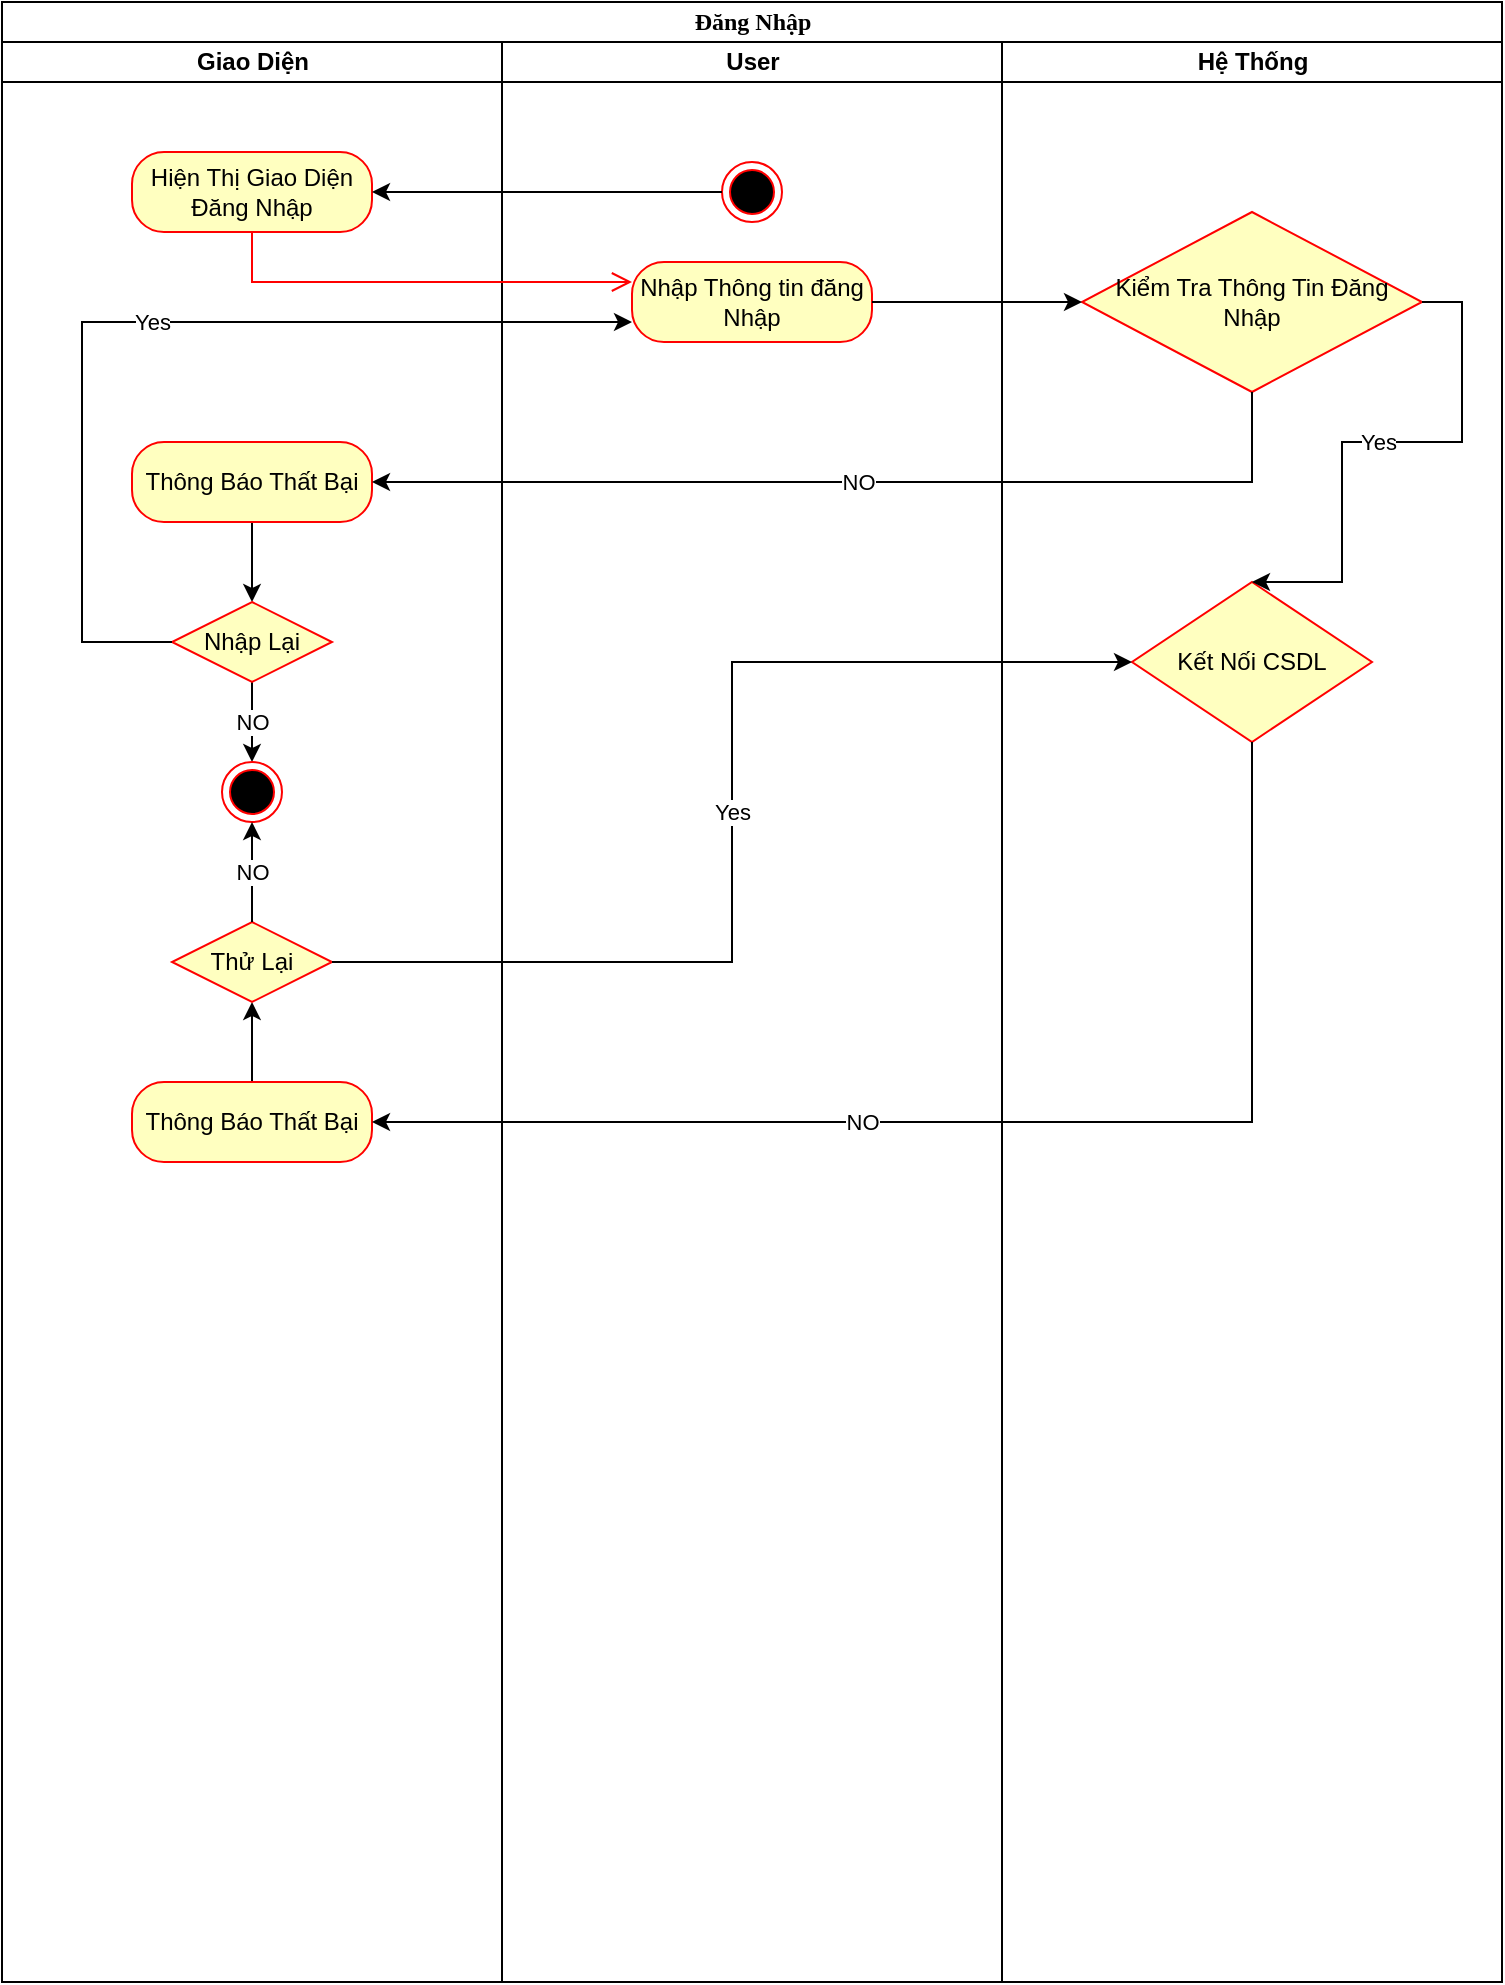 <mxfile version="15.6.2" type="github">
  <diagram name="Page-1" id="0783ab3e-0a74-02c8-0abd-f7b4e66b4bec">
    <mxGraphModel dx="1378" dy="770" grid="1" gridSize="10" guides="1" tooltips="1" connect="1" arrows="1" fold="1" page="1" pageScale="1" pageWidth="850" pageHeight="1100" background="none" math="0" shadow="0">
      <root>
        <mxCell id="0" />
        <mxCell id="1" parent="0" />
        <mxCell id="1c1d494c118603dd-1" value="Đăng Nhập" style="swimlane;html=1;childLayout=stackLayout;startSize=20;rounded=0;shadow=0;comic=0;labelBackgroundColor=none;strokeWidth=1;fontFamily=Verdana;fontSize=12;align=center;" parent="1" vertex="1">
          <mxGeometry x="40" y="20" width="750" height="990" as="geometry" />
        </mxCell>
        <mxCell id="1c1d494c118603dd-2" value="Giao Diện" style="swimlane;html=1;startSize=20;" parent="1c1d494c118603dd-1" vertex="1">
          <mxGeometry y="20" width="250" height="970" as="geometry" />
        </mxCell>
        <mxCell id="ZDRnTC2MWDr4UBDBl4C0-7" value="Hiện Thị Giao Diện Đăng Nhập" style="rounded=1;whiteSpace=wrap;html=1;arcSize=40;fontColor=#000000;fillColor=#ffffc0;strokeColor=#ff0000;" vertex="1" parent="1c1d494c118603dd-2">
          <mxGeometry x="65" y="55" width="120" height="40" as="geometry" />
        </mxCell>
        <mxCell id="ZDRnTC2MWDr4UBDBl4C0-25" style="edgeStyle=orthogonalEdgeStyle;rounded=0;orthogonalLoop=1;jettySize=auto;html=1;" edge="1" parent="1c1d494c118603dd-2" source="ZDRnTC2MWDr4UBDBl4C0-19" target="ZDRnTC2MWDr4UBDBl4C0-22">
          <mxGeometry relative="1" as="geometry" />
        </mxCell>
        <mxCell id="ZDRnTC2MWDr4UBDBl4C0-19" value="Thông Báo Thất Bại" style="rounded=1;whiteSpace=wrap;html=1;arcSize=40;fontColor=#000000;fillColor=#ffffc0;strokeColor=#ff0000;" vertex="1" parent="1c1d494c118603dd-2">
          <mxGeometry x="65" y="200" width="120" height="40" as="geometry" />
        </mxCell>
        <mxCell id="ZDRnTC2MWDr4UBDBl4C0-35" value="NO" style="edgeStyle=orthogonalEdgeStyle;rounded=0;orthogonalLoop=1;jettySize=auto;html=1;entryX=0.5;entryY=0;entryDx=0;entryDy=0;" edge="1" parent="1c1d494c118603dd-2" source="ZDRnTC2MWDr4UBDBl4C0-22" target="ZDRnTC2MWDr4UBDBl4C0-34">
          <mxGeometry relative="1" as="geometry" />
        </mxCell>
        <mxCell id="ZDRnTC2MWDr4UBDBl4C0-22" value="Nhập Lại" style="rhombus;whiteSpace=wrap;html=1;fillColor=#ffffc0;strokeColor=#ff0000;" vertex="1" parent="1c1d494c118603dd-2">
          <mxGeometry x="85" y="280" width="80" height="40" as="geometry" />
        </mxCell>
        <mxCell id="ZDRnTC2MWDr4UBDBl4C0-31" style="edgeStyle=orthogonalEdgeStyle;rounded=0;orthogonalLoop=1;jettySize=auto;html=1;entryX=0.5;entryY=1;entryDx=0;entryDy=0;" edge="1" parent="1c1d494c118603dd-2" source="ZDRnTC2MWDr4UBDBl4C0-28" target="ZDRnTC2MWDr4UBDBl4C0-30">
          <mxGeometry relative="1" as="geometry" />
        </mxCell>
        <mxCell id="ZDRnTC2MWDr4UBDBl4C0-28" value="Thông Báo Thất Bại" style="rounded=1;whiteSpace=wrap;html=1;arcSize=40;fontColor=#000000;fillColor=#ffffc0;strokeColor=#ff0000;" vertex="1" parent="1c1d494c118603dd-2">
          <mxGeometry x="65" y="520" width="120" height="40" as="geometry" />
        </mxCell>
        <mxCell id="ZDRnTC2MWDr4UBDBl4C0-30" value="Thử Lại" style="rhombus;whiteSpace=wrap;html=1;fillColor=#ffffc0;strokeColor=#ff0000;" vertex="1" parent="1c1d494c118603dd-2">
          <mxGeometry x="85" y="440" width="80" height="40" as="geometry" />
        </mxCell>
        <mxCell id="ZDRnTC2MWDr4UBDBl4C0-34" value="" style="ellipse;html=1;shape=endState;fillColor=#000000;strokeColor=#ff0000;" vertex="1" parent="1c1d494c118603dd-2">
          <mxGeometry x="110" y="360" width="30" height="30" as="geometry" />
        </mxCell>
        <mxCell id="ZDRnTC2MWDr4UBDBl4C0-33" value="NO" style="edgeStyle=orthogonalEdgeStyle;rounded=0;orthogonalLoop=1;jettySize=auto;html=1;entryX=0.5;entryY=1;entryDx=0;entryDy=0;" edge="1" parent="1c1d494c118603dd-2" source="ZDRnTC2MWDr4UBDBl4C0-30" target="ZDRnTC2MWDr4UBDBl4C0-34">
          <mxGeometry relative="1" as="geometry">
            <mxPoint x="125" y="380" as="targetPoint" />
          </mxGeometry>
        </mxCell>
        <mxCell id="ZDRnTC2MWDr4UBDBl4C0-1" value="User" style="swimlane;html=1;startSize=20;" vertex="1" parent="1c1d494c118603dd-1">
          <mxGeometry x="250" y="20" width="250" height="970" as="geometry" />
        </mxCell>
        <mxCell id="ZDRnTC2MWDr4UBDBl4C0-5" value="" style="ellipse;html=1;shape=endState;fillColor=#000000;strokeColor=#ff0000;" vertex="1" parent="ZDRnTC2MWDr4UBDBl4C0-1">
          <mxGeometry x="110" y="60" width="30" height="30" as="geometry" />
        </mxCell>
        <mxCell id="ZDRnTC2MWDr4UBDBl4C0-10" value="Nhập Thông tin đăng Nhập" style="rounded=1;whiteSpace=wrap;html=1;arcSize=40;fontColor=#000000;fillColor=#ffffc0;strokeColor=#ff0000;" vertex="1" parent="ZDRnTC2MWDr4UBDBl4C0-1">
          <mxGeometry x="65" y="110" width="120" height="40" as="geometry" />
        </mxCell>
        <mxCell id="ZDRnTC2MWDr4UBDBl4C0-2" value="Hệ Thống" style="swimlane;html=1;startSize=20;" vertex="1" parent="1c1d494c118603dd-1">
          <mxGeometry x="500" y="20" width="250" height="970" as="geometry" />
        </mxCell>
        <mxCell id="ZDRnTC2MWDr4UBDBl4C0-14" value="Kiểm Tra Thông Tin Đăng Nhập" style="rhombus;whiteSpace=wrap;html=1;fillColor=#ffffc0;strokeColor=#ff0000;" vertex="1" parent="ZDRnTC2MWDr4UBDBl4C0-2">
          <mxGeometry x="40" y="85" width="170" height="90" as="geometry" />
        </mxCell>
        <mxCell id="ZDRnTC2MWDr4UBDBl4C0-21" value="Kết Nối CSDL" style="rhombus;whiteSpace=wrap;html=1;fillColor=#ffffc0;strokeColor=#ff0000;" vertex="1" parent="ZDRnTC2MWDr4UBDBl4C0-2">
          <mxGeometry x="65" y="270" width="120" height="80" as="geometry" />
        </mxCell>
        <mxCell id="ZDRnTC2MWDr4UBDBl4C0-20" value="Yes" style="edgeStyle=orthogonalEdgeStyle;rounded=0;orthogonalLoop=1;jettySize=auto;html=1;entryX=0.5;entryY=0;entryDx=0;entryDy=0;" edge="1" parent="ZDRnTC2MWDr4UBDBl4C0-2" source="ZDRnTC2MWDr4UBDBl4C0-14" target="ZDRnTC2MWDr4UBDBl4C0-21">
          <mxGeometry relative="1" as="geometry">
            <mxPoint x="190" y="320" as="targetPoint" />
            <Array as="points">
              <mxPoint x="230" y="130" />
              <mxPoint x="230" y="200" />
              <mxPoint x="170" y="200" />
              <mxPoint x="170" y="270" />
            </Array>
          </mxGeometry>
        </mxCell>
        <mxCell id="ZDRnTC2MWDr4UBDBl4C0-9" style="edgeStyle=orthogonalEdgeStyle;rounded=0;orthogonalLoop=1;jettySize=auto;html=1;entryX=1;entryY=0.5;entryDx=0;entryDy=0;" edge="1" parent="1c1d494c118603dd-1" source="ZDRnTC2MWDr4UBDBl4C0-5" target="ZDRnTC2MWDr4UBDBl4C0-7">
          <mxGeometry relative="1" as="geometry" />
        </mxCell>
        <mxCell id="ZDRnTC2MWDr4UBDBl4C0-8" value="" style="edgeStyle=orthogonalEdgeStyle;html=1;verticalAlign=bottom;endArrow=open;endSize=8;strokeColor=#ff0000;rounded=0;entryX=0;entryY=0.25;entryDx=0;entryDy=0;" edge="1" source="ZDRnTC2MWDr4UBDBl4C0-7" parent="1c1d494c118603dd-1" target="ZDRnTC2MWDr4UBDBl4C0-10">
          <mxGeometry relative="1" as="geometry">
            <mxPoint x="320" y="150" as="targetPoint" />
            <Array as="points">
              <mxPoint x="125" y="140" />
            </Array>
          </mxGeometry>
        </mxCell>
        <mxCell id="ZDRnTC2MWDr4UBDBl4C0-17" style="edgeStyle=orthogonalEdgeStyle;rounded=0;orthogonalLoop=1;jettySize=auto;html=1;entryX=0;entryY=0.5;entryDx=0;entryDy=0;" edge="1" parent="1c1d494c118603dd-1" source="ZDRnTC2MWDr4UBDBl4C0-10" target="ZDRnTC2MWDr4UBDBl4C0-14">
          <mxGeometry relative="1" as="geometry" />
        </mxCell>
        <mxCell id="ZDRnTC2MWDr4UBDBl4C0-18" value="NO" style="edgeStyle=orthogonalEdgeStyle;rounded=0;orthogonalLoop=1;jettySize=auto;html=1;entryX=1;entryY=0.5;entryDx=0;entryDy=0;" edge="1" parent="1c1d494c118603dd-1" source="ZDRnTC2MWDr4UBDBl4C0-14" target="ZDRnTC2MWDr4UBDBl4C0-19">
          <mxGeometry relative="1" as="geometry">
            <mxPoint x="200" y="240" as="targetPoint" />
            <Array as="points">
              <mxPoint x="625" y="240" />
            </Array>
          </mxGeometry>
        </mxCell>
        <mxCell id="ZDRnTC2MWDr4UBDBl4C0-26" value="Yes" style="edgeStyle=orthogonalEdgeStyle;rounded=0;orthogonalLoop=1;jettySize=auto;html=1;entryX=0;entryY=0.75;entryDx=0;entryDy=0;" edge="1" parent="1c1d494c118603dd-1" source="ZDRnTC2MWDr4UBDBl4C0-22" target="ZDRnTC2MWDr4UBDBl4C0-10">
          <mxGeometry relative="1" as="geometry">
            <Array as="points">
              <mxPoint x="40" y="320" />
              <mxPoint x="40" y="160" />
            </Array>
          </mxGeometry>
        </mxCell>
        <mxCell id="ZDRnTC2MWDr4UBDBl4C0-27" value="NO" style="edgeStyle=orthogonalEdgeStyle;rounded=0;orthogonalLoop=1;jettySize=auto;html=1;entryX=1;entryY=0.5;entryDx=0;entryDy=0;" edge="1" parent="1c1d494c118603dd-1" source="ZDRnTC2MWDr4UBDBl4C0-21" target="ZDRnTC2MWDr4UBDBl4C0-28">
          <mxGeometry x="0.222" relative="1" as="geometry">
            <mxPoint x="210" y="400" as="targetPoint" />
            <Array as="points">
              <mxPoint x="625" y="560" />
            </Array>
            <mxPoint as="offset" />
          </mxGeometry>
        </mxCell>
        <mxCell id="ZDRnTC2MWDr4UBDBl4C0-32" value="Yes" style="edgeStyle=orthogonalEdgeStyle;rounded=0;orthogonalLoop=1;jettySize=auto;html=1;entryX=0;entryY=0.5;entryDx=0;entryDy=0;" edge="1" parent="1c1d494c118603dd-1" source="ZDRnTC2MWDr4UBDBl4C0-30" target="ZDRnTC2MWDr4UBDBl4C0-21">
          <mxGeometry relative="1" as="geometry" />
        </mxCell>
      </root>
    </mxGraphModel>
  </diagram>
</mxfile>
